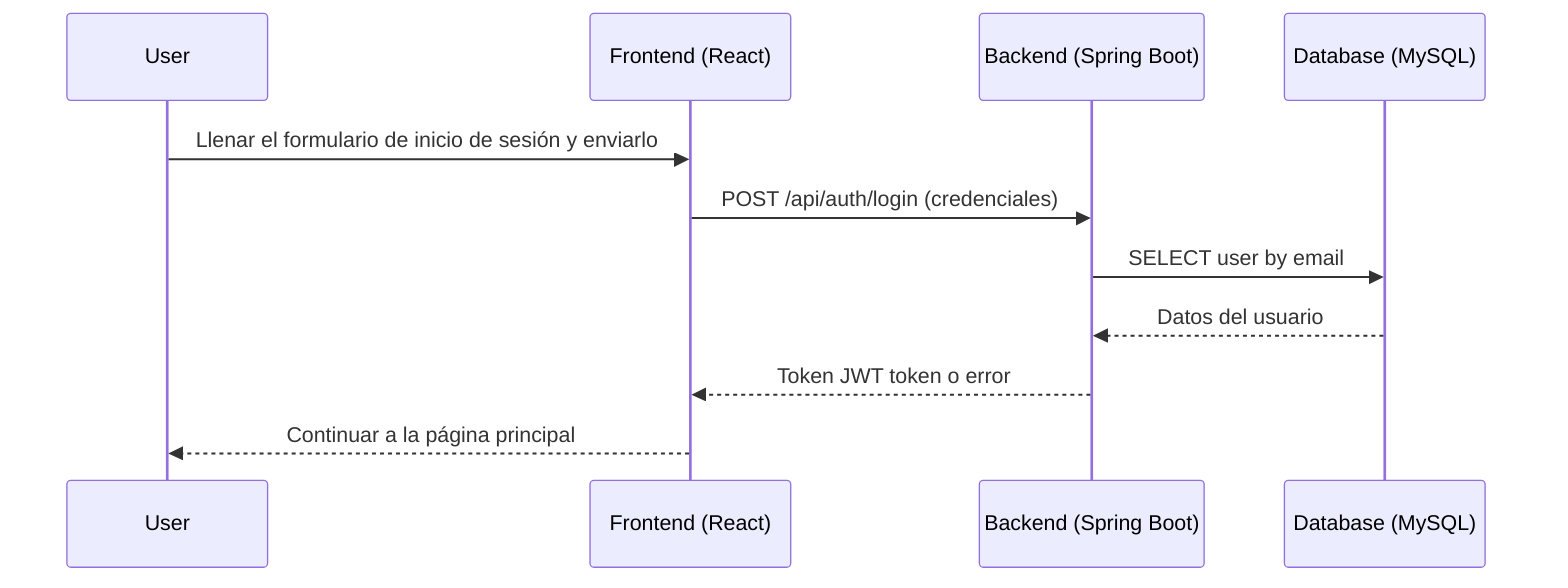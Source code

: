 sequenceDiagram
    participant U as User
    participant F as Frontend (React)
    participant B as Backend (Spring Boot)
    participant D as Database (MySQL)

    U->>F: Llenar el formulario de inicio de sesión y enviarlo
    F->>B: POST /api/auth/login (credenciales)
    B->>D: SELECT user by email
    D-->>B: Datos del usuario
    B-->>F: Token JWT token o error
    F-->>U: Continuar a la página principal